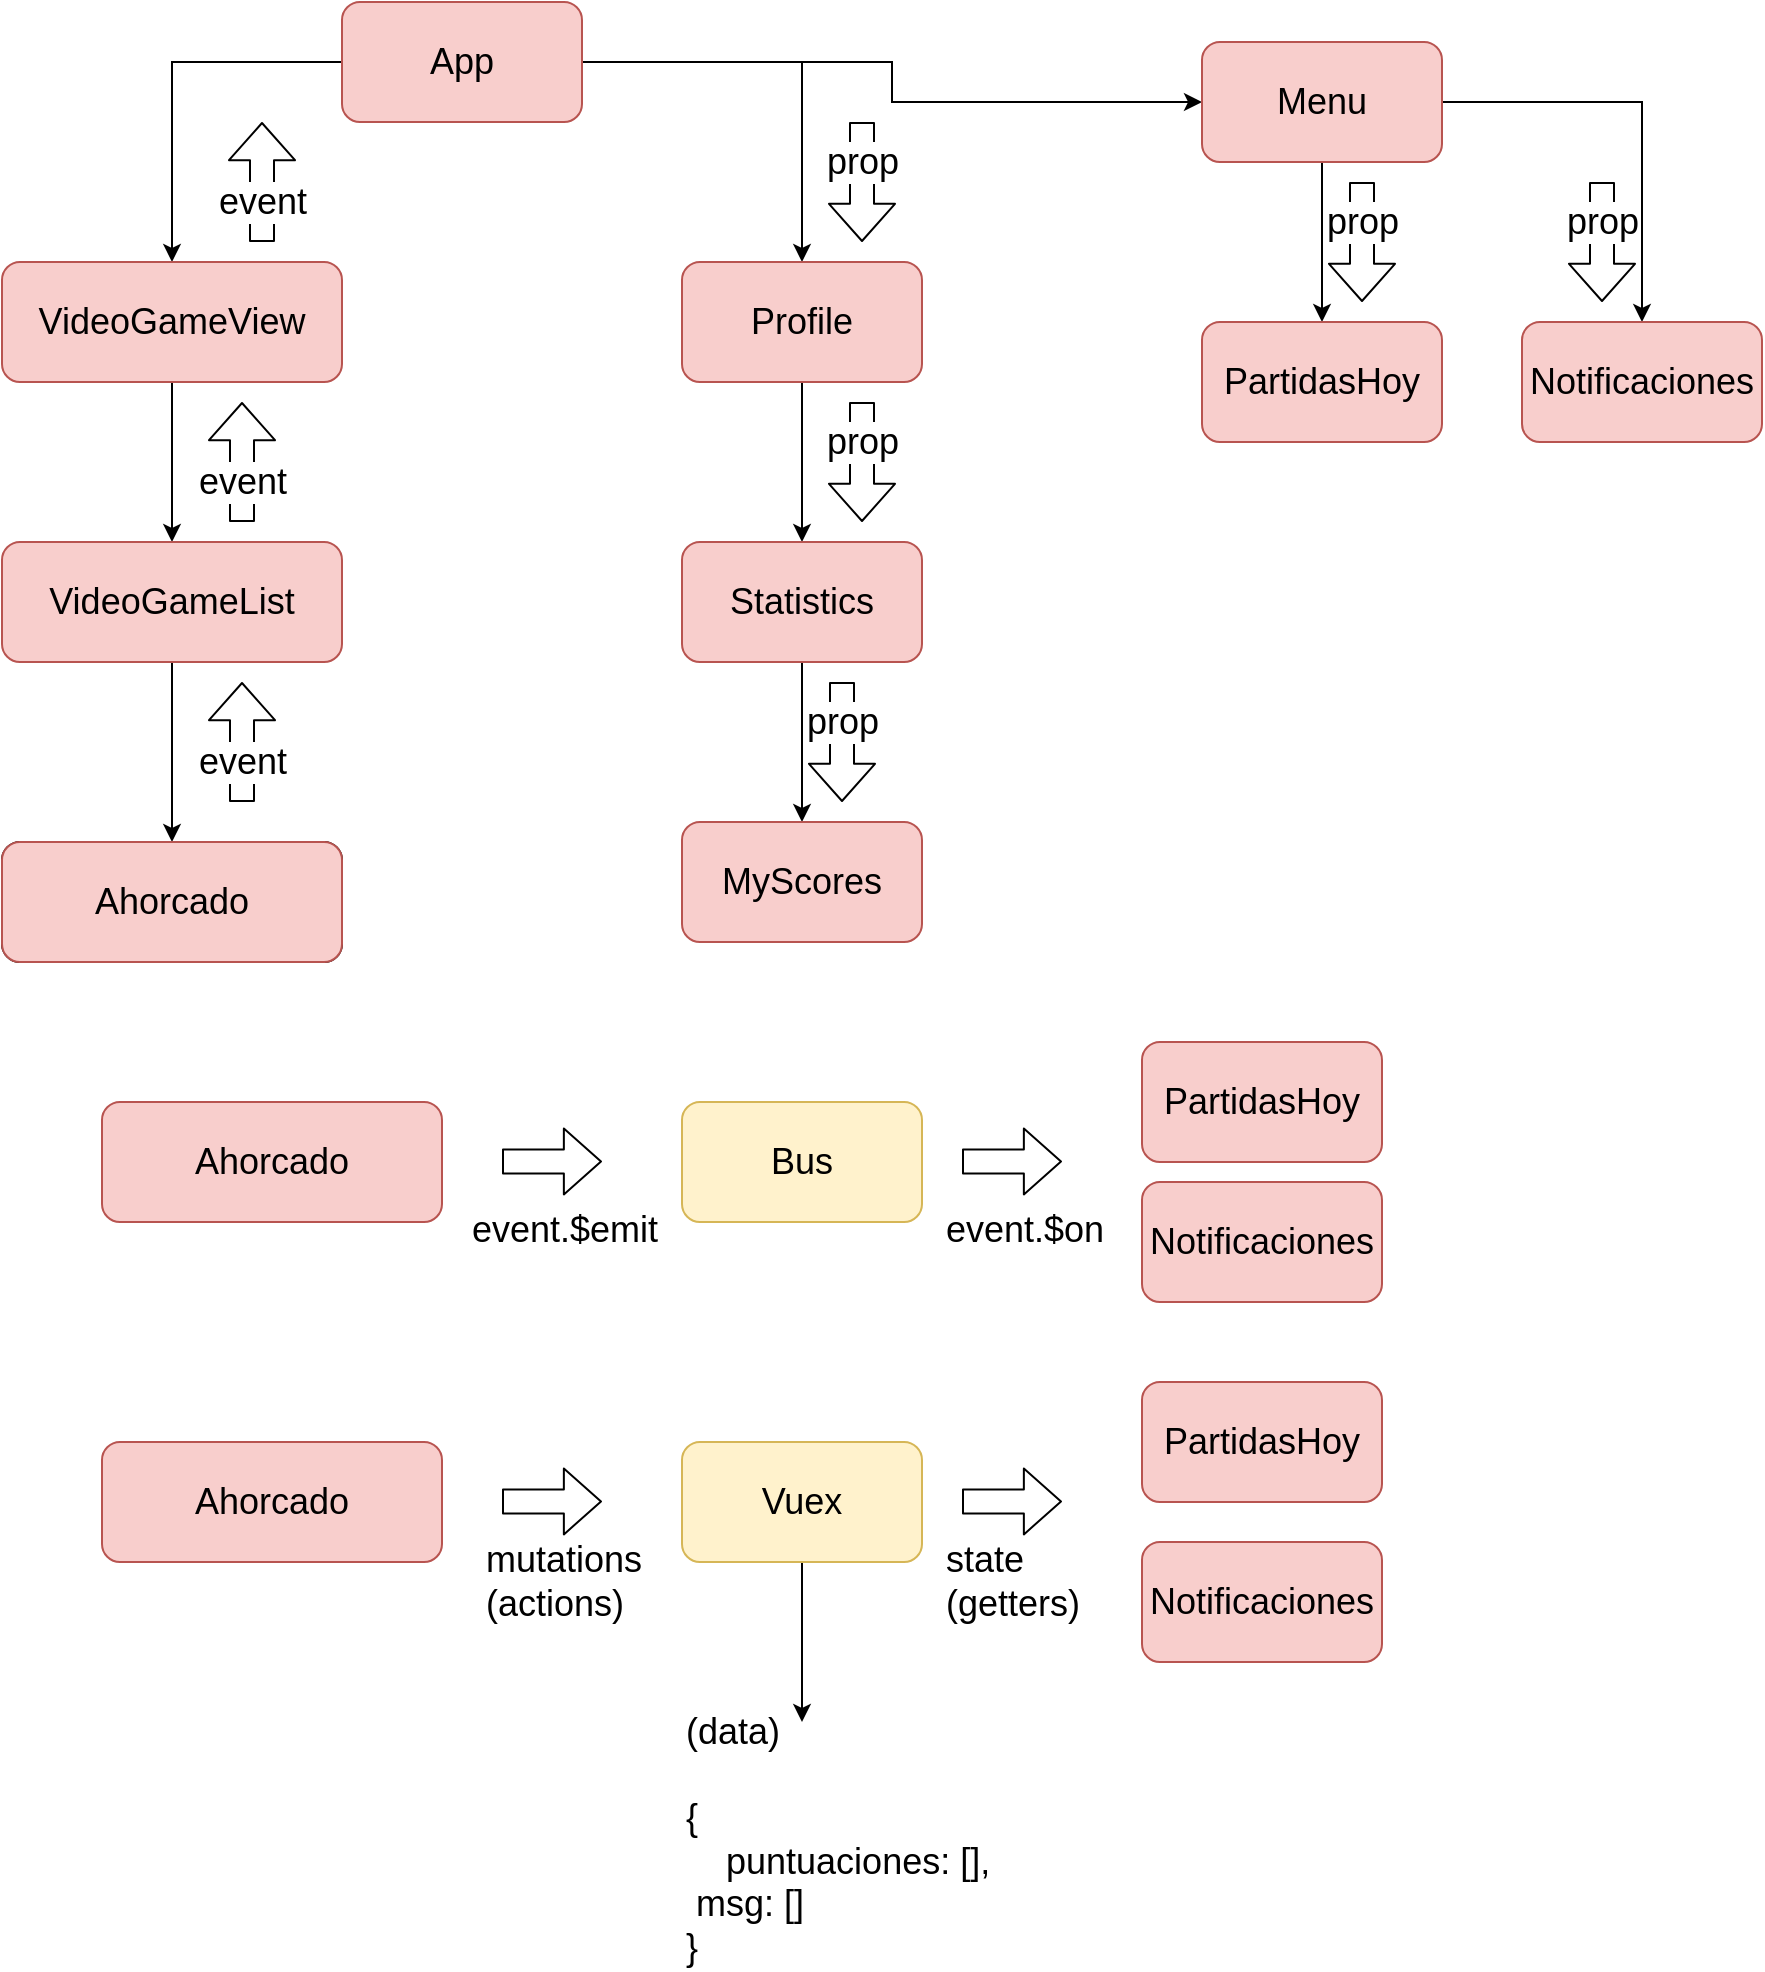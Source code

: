 <mxfile version="12.6.5" type="device"><diagram id="T4BrHxHgjOEm2_FR1I43" name="Page-1"><mxGraphModel dx="1140" dy="677" grid="1" gridSize="10" guides="1" tooltips="1" connect="1" arrows="1" fold="1" page="1" pageScale="1" pageWidth="827" pageHeight="1169" math="0" shadow="0"><root><mxCell id="0"/><mxCell id="1" parent="0"/><mxCell id="V-1tOIcIkZunqK8Iwvlx-4" value="" style="edgeStyle=orthogonalEdgeStyle;rounded=0;orthogonalLoop=1;jettySize=auto;html=1;fontSize=18;" edge="1" parent="1" source="V-1tOIcIkZunqK8Iwvlx-1" target="V-1tOIcIkZunqK8Iwvlx-3"><mxGeometry relative="1" as="geometry"><Array as="points"><mxPoint x="285" y="290"/></Array></mxGeometry></mxCell><mxCell id="V-1tOIcIkZunqK8Iwvlx-11" value="" style="edgeStyle=orthogonalEdgeStyle;rounded=0;orthogonalLoop=1;jettySize=auto;html=1;fontSize=18;" edge="1" parent="1" source="V-1tOIcIkZunqK8Iwvlx-1" target="V-1tOIcIkZunqK8Iwvlx-10"><mxGeometry relative="1" as="geometry"/></mxCell><mxCell id="V-1tOIcIkZunqK8Iwvlx-17" value="" style="edgeStyle=orthogonalEdgeStyle;rounded=0;orthogonalLoop=1;jettySize=auto;html=1;fontSize=18;" edge="1" parent="1" source="V-1tOIcIkZunqK8Iwvlx-1" target="V-1tOIcIkZunqK8Iwvlx-16"><mxGeometry relative="1" as="geometry"/></mxCell><mxCell id="V-1tOIcIkZunqK8Iwvlx-1" value="App" style="rounded=1;whiteSpace=wrap;html=1;fontSize=18;fillColor=#f8cecc;strokeColor=#b85450;" vertex="1" parent="1"><mxGeometry x="370" y="260" width="120" height="60" as="geometry"/></mxCell><mxCell id="V-1tOIcIkZunqK8Iwvlx-19" value="" style="edgeStyle=orthogonalEdgeStyle;rounded=0;orthogonalLoop=1;jettySize=auto;html=1;fontSize=18;" edge="1" parent="1" source="V-1tOIcIkZunqK8Iwvlx-16" target="V-1tOIcIkZunqK8Iwvlx-18"><mxGeometry relative="1" as="geometry"/></mxCell><mxCell id="V-1tOIcIkZunqK8Iwvlx-60" value="" style="edgeStyle=orthogonalEdgeStyle;rounded=0;orthogonalLoop=1;jettySize=auto;html=1;fontSize=18;" edge="1" parent="1" source="V-1tOIcIkZunqK8Iwvlx-16" target="V-1tOIcIkZunqK8Iwvlx-59"><mxGeometry relative="1" as="geometry"/></mxCell><mxCell id="V-1tOIcIkZunqK8Iwvlx-16" value="Menu" style="rounded=1;whiteSpace=wrap;html=1;fontSize=18;fillColor=#f8cecc;strokeColor=#b85450;" vertex="1" parent="1"><mxGeometry x="800" y="280" width="120" height="60" as="geometry"/></mxCell><mxCell id="V-1tOIcIkZunqK8Iwvlx-59" value="Notificaciones" style="rounded=1;whiteSpace=wrap;html=1;fontSize=18;fillColor=#f8cecc;strokeColor=#b85450;" vertex="1" parent="1"><mxGeometry x="960" y="420" width="120" height="60" as="geometry"/></mxCell><mxCell id="V-1tOIcIkZunqK8Iwvlx-18" value="PartidasHoy" style="rounded=1;whiteSpace=wrap;html=1;fontSize=18;fillColor=#f8cecc;strokeColor=#b85450;" vertex="1" parent="1"><mxGeometry x="800" y="420" width="120" height="60" as="geometry"/></mxCell><mxCell id="V-1tOIcIkZunqK8Iwvlx-13" value="" style="edgeStyle=orthogonalEdgeStyle;rounded=0;orthogonalLoop=1;jettySize=auto;html=1;fontSize=18;" edge="1" parent="1" source="V-1tOIcIkZunqK8Iwvlx-10" target="V-1tOIcIkZunqK8Iwvlx-12"><mxGeometry relative="1" as="geometry"/></mxCell><mxCell id="V-1tOIcIkZunqK8Iwvlx-10" value="Profile" style="rounded=1;whiteSpace=wrap;html=1;fontSize=18;fillColor=#f8cecc;strokeColor=#b85450;" vertex="1" parent="1"><mxGeometry x="540" y="390" width="120" height="60" as="geometry"/></mxCell><mxCell id="V-1tOIcIkZunqK8Iwvlx-15" value="" style="edgeStyle=orthogonalEdgeStyle;rounded=0;orthogonalLoop=1;jettySize=auto;html=1;fontSize=18;" edge="1" parent="1" source="V-1tOIcIkZunqK8Iwvlx-12" target="V-1tOIcIkZunqK8Iwvlx-14"><mxGeometry relative="1" as="geometry"/></mxCell><mxCell id="V-1tOIcIkZunqK8Iwvlx-12" value="Statistics" style="rounded=1;whiteSpace=wrap;html=1;fontSize=18;fillColor=#f8cecc;strokeColor=#b85450;" vertex="1" parent="1"><mxGeometry x="540" y="530" width="120" height="60" as="geometry"/></mxCell><mxCell id="V-1tOIcIkZunqK8Iwvlx-14" value="MyScores" style="rounded=1;whiteSpace=wrap;html=1;fontSize=18;fillColor=#f8cecc;strokeColor=#b85450;" vertex="1" parent="1"><mxGeometry x="540" y="670" width="120" height="60" as="geometry"/></mxCell><mxCell id="V-1tOIcIkZunqK8Iwvlx-6" value="" style="edgeStyle=orthogonalEdgeStyle;rounded=0;orthogonalLoop=1;jettySize=auto;html=1;fontSize=18;" edge="1" parent="1" source="V-1tOIcIkZunqK8Iwvlx-3" target="V-1tOIcIkZunqK8Iwvlx-5"><mxGeometry relative="1" as="geometry"/></mxCell><mxCell id="V-1tOIcIkZunqK8Iwvlx-3" value="VideoGameView" style="rounded=1;whiteSpace=wrap;html=1;fontSize=18;fillColor=#f8cecc;strokeColor=#b85450;" vertex="1" parent="1"><mxGeometry x="200" y="390" width="170" height="60" as="geometry"/></mxCell><mxCell id="V-1tOIcIkZunqK8Iwvlx-8" value="" style="edgeStyle=orthogonalEdgeStyle;rounded=0;orthogonalLoop=1;jettySize=auto;html=1;fontSize=18;" edge="1" parent="1" source="V-1tOIcIkZunqK8Iwvlx-5" target="V-1tOIcIkZunqK8Iwvlx-7"><mxGeometry relative="1" as="geometry"/></mxCell><mxCell id="V-1tOIcIkZunqK8Iwvlx-5" value="VideoGameList" style="rounded=1;whiteSpace=wrap;html=1;fontSize=18;fillColor=#f8cecc;strokeColor=#b85450;" vertex="1" parent="1"><mxGeometry x="200" y="530" width="170" height="60" as="geometry"/></mxCell><mxCell id="V-1tOIcIkZunqK8Iwvlx-7" value="Ahorcado" style="rounded=1;whiteSpace=wrap;html=1;fontSize=18;" vertex="1" parent="1"><mxGeometry x="200" y="680" width="170" height="60" as="geometry"/></mxCell><mxCell id="V-1tOIcIkZunqK8Iwvlx-24" value="" style="shape=flexArrow;endArrow=classic;html=1;fontSize=18;width=12;endSize=5.857;" edge="1" parent="1"><mxGeometry width="50" height="50" relative="1" as="geometry"><mxPoint x="330" y="380" as="sourcePoint"/><mxPoint x="330" y="320" as="targetPoint"/><Array as="points"/></mxGeometry></mxCell><mxCell id="V-1tOIcIkZunqK8Iwvlx-25" value="event" style="text;html=1;align=center;verticalAlign=middle;resizable=0;points=[];labelBackgroundColor=#ffffff;fontSize=18;" vertex="1" connectable="0" parent="V-1tOIcIkZunqK8Iwvlx-24"><mxGeometry x="0.548" y="-8" relative="1" as="geometry"><mxPoint x="-8" y="26.29" as="offset"/></mxGeometry></mxCell><mxCell id="V-1tOIcIkZunqK8Iwvlx-26" value="" style="shape=flexArrow;endArrow=classic;html=1;fontSize=18;width=12;endSize=5.857;" edge="1" parent="1"><mxGeometry width="50" height="50" relative="1" as="geometry"><mxPoint x="320" y="520" as="sourcePoint"/><mxPoint x="320" y="460" as="targetPoint"/><Array as="points"/></mxGeometry></mxCell><mxCell id="V-1tOIcIkZunqK8Iwvlx-27" value="event" style="text;html=1;align=center;verticalAlign=middle;resizable=0;points=[];labelBackgroundColor=#ffffff;fontSize=18;" vertex="1" connectable="0" parent="V-1tOIcIkZunqK8Iwvlx-26"><mxGeometry x="0.548" y="-8" relative="1" as="geometry"><mxPoint x="-8" y="26.29" as="offset"/></mxGeometry></mxCell><mxCell id="V-1tOIcIkZunqK8Iwvlx-28" value="" style="shape=flexArrow;endArrow=classic;html=1;fontSize=18;width=12;endSize=5.857;" edge="1" parent="1"><mxGeometry width="50" height="50" relative="1" as="geometry"><mxPoint x="320" y="660" as="sourcePoint"/><mxPoint x="320" y="600" as="targetPoint"/><Array as="points"/></mxGeometry></mxCell><mxCell id="V-1tOIcIkZunqK8Iwvlx-29" value="event" style="text;html=1;align=center;verticalAlign=middle;resizable=0;points=[];labelBackgroundColor=#ffffff;fontSize=18;" vertex="1" connectable="0" parent="V-1tOIcIkZunqK8Iwvlx-28"><mxGeometry x="0.548" y="-8" relative="1" as="geometry"><mxPoint x="-8" y="26.29" as="offset"/></mxGeometry></mxCell><mxCell id="V-1tOIcIkZunqK8Iwvlx-30" value="" style="shape=flexArrow;endArrow=classic;html=1;fontSize=18;width=12;endSize=5.857;" edge="1" parent="1"><mxGeometry width="50" height="50" relative="1" as="geometry"><mxPoint x="630" y="320" as="sourcePoint"/><mxPoint x="630" y="380" as="targetPoint"/><Array as="points"/></mxGeometry></mxCell><mxCell id="V-1tOIcIkZunqK8Iwvlx-31" value="prop" style="text;html=1;align=center;verticalAlign=middle;resizable=0;points=[];labelBackgroundColor=#ffffff;fontSize=18;" vertex="1" connectable="0" parent="V-1tOIcIkZunqK8Iwvlx-30"><mxGeometry x="0.548" y="-8" relative="1" as="geometry"><mxPoint x="8" y="-26.29" as="offset"/></mxGeometry></mxCell><mxCell id="V-1tOIcIkZunqK8Iwvlx-32" value="" style="shape=flexArrow;endArrow=classic;html=1;fontSize=18;width=12;endSize=5.857;" edge="1" parent="1"><mxGeometry width="50" height="50" relative="1" as="geometry"><mxPoint x="630" y="460" as="sourcePoint"/><mxPoint x="630" y="520" as="targetPoint"/><Array as="points"/></mxGeometry></mxCell><mxCell id="V-1tOIcIkZunqK8Iwvlx-33" value="prop" style="text;html=1;align=center;verticalAlign=middle;resizable=0;points=[];labelBackgroundColor=#ffffff;fontSize=18;" vertex="1" connectable="0" parent="V-1tOIcIkZunqK8Iwvlx-32"><mxGeometry x="0.548" y="-8" relative="1" as="geometry"><mxPoint x="8" y="-26.29" as="offset"/></mxGeometry></mxCell><mxCell id="V-1tOIcIkZunqK8Iwvlx-34" value="" style="shape=flexArrow;endArrow=classic;html=1;fontSize=18;width=12;endSize=5.857;" edge="1" parent="1"><mxGeometry width="50" height="50" relative="1" as="geometry"><mxPoint x="620" y="600" as="sourcePoint"/><mxPoint x="620" y="660" as="targetPoint"/><Array as="points"/></mxGeometry></mxCell><mxCell id="V-1tOIcIkZunqK8Iwvlx-35" value="prop" style="text;html=1;align=center;verticalAlign=middle;resizable=0;points=[];labelBackgroundColor=#ffffff;fontSize=18;" vertex="1" connectable="0" parent="V-1tOIcIkZunqK8Iwvlx-34"><mxGeometry x="0.548" y="-8" relative="1" as="geometry"><mxPoint x="8" y="-26.29" as="offset"/></mxGeometry></mxCell><mxCell id="V-1tOIcIkZunqK8Iwvlx-38" value="" style="shape=flexArrow;endArrow=classic;html=1;fontSize=18;width=12;endSize=5.857;" edge="1" parent="1"><mxGeometry width="50" height="50" relative="1" as="geometry"><mxPoint x="880" y="350" as="sourcePoint"/><mxPoint x="880" y="410" as="targetPoint"/><Array as="points"/></mxGeometry></mxCell><mxCell id="V-1tOIcIkZunqK8Iwvlx-39" value="prop" style="text;html=1;align=center;verticalAlign=middle;resizable=0;points=[];labelBackgroundColor=#ffffff;fontSize=18;" vertex="1" connectable="0" parent="V-1tOIcIkZunqK8Iwvlx-38"><mxGeometry x="0.548" y="-8" relative="1" as="geometry"><mxPoint x="8" y="-26.29" as="offset"/></mxGeometry></mxCell><mxCell id="V-1tOIcIkZunqK8Iwvlx-40" value="Bus" style="rounded=1;whiteSpace=wrap;html=1;fontSize=18;fillColor=#fff2cc;strokeColor=#d6b656;" vertex="1" parent="1"><mxGeometry x="540" y="810" width="120" height="60" as="geometry"/></mxCell><mxCell id="V-1tOIcIkZunqK8Iwvlx-41" value="" style="shape=flexArrow;endArrow=classic;html=1;fontSize=18;width=12;endSize=5.857;" edge="1" parent="1"><mxGeometry width="50" height="50" relative="1" as="geometry"><mxPoint x="450" y="839.71" as="sourcePoint"/><mxPoint x="500" y="839.71" as="targetPoint"/><Array as="points"/></mxGeometry></mxCell><mxCell id="V-1tOIcIkZunqK8Iwvlx-42" value="event.$emit" style="text;html=1;align=center;verticalAlign=middle;resizable=0;points=[];labelBackgroundColor=#ffffff;fontSize=18;" vertex="1" connectable="0" parent="V-1tOIcIkZunqK8Iwvlx-41"><mxGeometry x="0.548" y="-8" relative="1" as="geometry"><mxPoint x="-8" y="26.29" as="offset"/></mxGeometry></mxCell><mxCell id="V-1tOIcIkZunqK8Iwvlx-43" value="" style="shape=flexArrow;endArrow=classic;html=1;fontSize=18;width=12;endSize=5.857;" edge="1" parent="1"><mxGeometry width="50" height="50" relative="1" as="geometry"><mxPoint x="680" y="839.71" as="sourcePoint"/><mxPoint x="730" y="839.71" as="targetPoint"/><Array as="points"/></mxGeometry></mxCell><mxCell id="V-1tOIcIkZunqK8Iwvlx-44" value="event.$on" style="text;html=1;align=center;verticalAlign=middle;resizable=0;points=[];labelBackgroundColor=#ffffff;fontSize=18;" vertex="1" connectable="0" parent="V-1tOIcIkZunqK8Iwvlx-43"><mxGeometry x="0.548" y="-8" relative="1" as="geometry"><mxPoint x="-8" y="26.29" as="offset"/></mxGeometry></mxCell><mxCell id="V-1tOIcIkZunqK8Iwvlx-45" value="Ahorcado" style="rounded=1;whiteSpace=wrap;html=1;fontSize=18;fillColor=#f8cecc;strokeColor=#b85450;" vertex="1" parent="1"><mxGeometry x="200" y="680" width="170" height="60" as="geometry"/></mxCell><mxCell id="V-1tOIcIkZunqK8Iwvlx-50" value="" style="edgeStyle=orthogonalEdgeStyle;rounded=0;orthogonalLoop=1;jettySize=auto;html=1;fontSize=18;" edge="1" parent="1" source="V-1tOIcIkZunqK8Iwvlx-46"><mxGeometry relative="1" as="geometry"><mxPoint x="600" y="1120" as="targetPoint"/></mxGeometry></mxCell><mxCell id="V-1tOIcIkZunqK8Iwvlx-46" value="Vuex" style="rounded=1;whiteSpace=wrap;html=1;fontSize=18;fillColor=#fff2cc;strokeColor=#d6b656;" vertex="1" parent="1"><mxGeometry x="540" y="980" width="120" height="60" as="geometry"/></mxCell><mxCell id="V-1tOIcIkZunqK8Iwvlx-47" value="" style="shape=flexArrow;endArrow=classic;html=1;fontSize=18;width=12;endSize=5.857;" edge="1" parent="1"><mxGeometry width="50" height="50" relative="1" as="geometry"><mxPoint x="450" y="1009.71" as="sourcePoint"/><mxPoint x="500" y="1009.71" as="targetPoint"/><Array as="points"/></mxGeometry></mxCell><mxCell id="V-1tOIcIkZunqK8Iwvlx-48" value="mutations&lt;br&gt;(actions)" style="text;html=1;align=left;verticalAlign=middle;resizable=0;points=[];labelBackgroundColor=#ffffff;fontSize=18;" vertex="1" connectable="0" parent="V-1tOIcIkZunqK8Iwvlx-47"><mxGeometry x="0.548" y="-8" relative="1" as="geometry"><mxPoint x="-48.86" y="32.29" as="offset"/></mxGeometry></mxCell><mxCell id="V-1tOIcIkZunqK8Iwvlx-51" value="(data)&lt;br&gt;&lt;br&gt;{&amp;nbsp;&lt;br&gt;&amp;nbsp; &amp;nbsp; puntuaciones: [],&lt;br&gt;&amp;nbsp;msg: []&lt;br&gt;}" style="text;html=1;strokeColor=none;fillColor=none;align=left;verticalAlign=middle;whiteSpace=wrap;rounded=0;fontSize=18;" vertex="1" parent="1"><mxGeometry x="540" y="1168.71" width="190" height="20" as="geometry"/></mxCell><mxCell id="V-1tOIcIkZunqK8Iwvlx-52" value="" style="shape=flexArrow;endArrow=classic;html=1;fontSize=18;width=12;endSize=5.857;" edge="1" parent="1"><mxGeometry width="50" height="50" relative="1" as="geometry"><mxPoint x="680" y="1009.71" as="sourcePoint"/><mxPoint x="730" y="1009.71" as="targetPoint"/><Array as="points"/></mxGeometry></mxCell><mxCell id="V-1tOIcIkZunqK8Iwvlx-53" value="state&lt;br&gt;(getters)" style="text;html=1;align=left;verticalAlign=middle;resizable=0;points=[];labelBackgroundColor=#ffffff;fontSize=18;" vertex="1" connectable="0" parent="V-1tOIcIkZunqK8Iwvlx-52"><mxGeometry x="0.548" y="-8" relative="1" as="geometry"><mxPoint x="-48.86" y="32.29" as="offset"/></mxGeometry></mxCell><mxCell id="V-1tOIcIkZunqK8Iwvlx-55" value="Ahorcado" style="rounded=1;whiteSpace=wrap;html=1;fontSize=18;fillColor=#f8cecc;strokeColor=#b85450;" vertex="1" parent="1"><mxGeometry x="250" y="810" width="170" height="60" as="geometry"/></mxCell><mxCell id="V-1tOIcIkZunqK8Iwvlx-56" value="PartidasHoy" style="rounded=1;whiteSpace=wrap;html=1;fontSize=18;fillColor=#f8cecc;strokeColor=#b85450;" vertex="1" parent="1"><mxGeometry x="770" y="780" width="120" height="60" as="geometry"/></mxCell><mxCell id="V-1tOIcIkZunqK8Iwvlx-57" value="Ahorcado" style="rounded=1;whiteSpace=wrap;html=1;fontSize=18;fillColor=#f8cecc;strokeColor=#b85450;" vertex="1" parent="1"><mxGeometry x="250" y="980" width="170" height="60" as="geometry"/></mxCell><mxCell id="V-1tOIcIkZunqK8Iwvlx-58" value="PartidasHoy" style="rounded=1;whiteSpace=wrap;html=1;fontSize=18;fillColor=#f8cecc;strokeColor=#b85450;" vertex="1" parent="1"><mxGeometry x="770" y="950" width="120" height="60" as="geometry"/></mxCell><mxCell id="V-1tOIcIkZunqK8Iwvlx-61" value="" style="shape=flexArrow;endArrow=classic;html=1;fontSize=18;width=12;endSize=5.857;" edge="1" parent="1"><mxGeometry width="50" height="50" relative="1" as="geometry"><mxPoint x="1000" y="350" as="sourcePoint"/><mxPoint x="1000" y="410" as="targetPoint"/><Array as="points"/></mxGeometry></mxCell><mxCell id="V-1tOIcIkZunqK8Iwvlx-62" value="prop" style="text;html=1;align=center;verticalAlign=middle;resizable=0;points=[];labelBackgroundColor=#ffffff;fontSize=18;" vertex="1" connectable="0" parent="V-1tOIcIkZunqK8Iwvlx-61"><mxGeometry x="0.548" y="-8" relative="1" as="geometry"><mxPoint x="8" y="-26.29" as="offset"/></mxGeometry></mxCell><mxCell id="V-1tOIcIkZunqK8Iwvlx-65" value="Notificaciones" style="rounded=1;whiteSpace=wrap;html=1;fontSize=18;fillColor=#f8cecc;strokeColor=#b85450;" vertex="1" parent="1"><mxGeometry x="770" y="850" width="120" height="60" as="geometry"/></mxCell><mxCell id="V-1tOIcIkZunqK8Iwvlx-66" value="Notificaciones" style="rounded=1;whiteSpace=wrap;html=1;fontSize=18;fillColor=#f8cecc;strokeColor=#b85450;" vertex="1" parent="1"><mxGeometry x="770" y="1030" width="120" height="60" as="geometry"/></mxCell></root></mxGraphModel></diagram></mxfile>